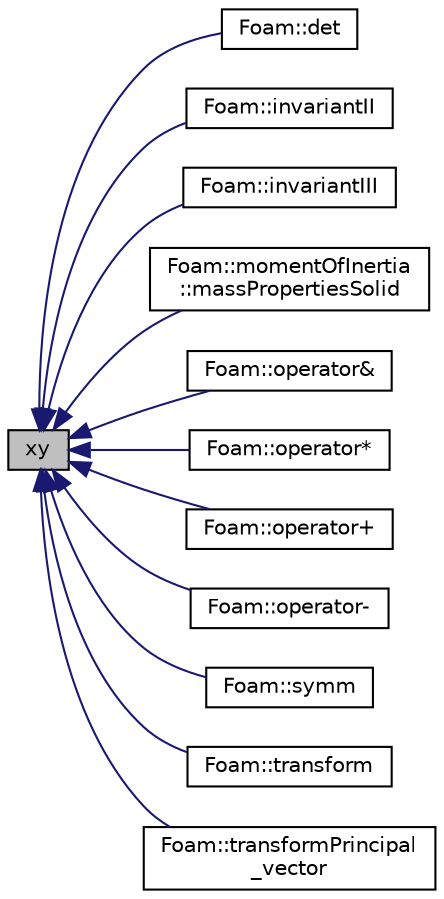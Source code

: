 digraph "xy"
{
  bgcolor="transparent";
  edge [fontname="Helvetica",fontsize="10",labelfontname="Helvetica",labelfontsize="10"];
  node [fontname="Helvetica",fontsize="10",shape=record];
  rankdir="LR";
  Node1 [label="xy",height=0.2,width=0.4,color="black", fillcolor="grey75", style="filled" fontcolor="black"];
  Node1 -> Node2 [dir="back",color="midnightblue",fontsize="10",style="solid",fontname="Helvetica"];
  Node2 [label="Foam::det",height=0.2,width=0.4,color="black",URL="$namespaceFoam.html#a1d843934098e732c7ab3f36774a0abc9",tooltip="Return the determinant of a tensor. "];
  Node1 -> Node3 [dir="back",color="midnightblue",fontsize="10",style="solid",fontname="Helvetica"];
  Node3 [label="Foam::invariantII",height=0.2,width=0.4,color="black",URL="$namespaceFoam.html#a98d83dc4e3c2ffaf3b1d62c5802a0c4d",tooltip="Return the 2nd invariant of a tensor. "];
  Node1 -> Node4 [dir="back",color="midnightblue",fontsize="10",style="solid",fontname="Helvetica"];
  Node4 [label="Foam::invariantIII",height=0.2,width=0.4,color="black",URL="$namespaceFoam.html#a88e17b214de42c2331ee14bd43642b10",tooltip="Return the 3rd invariant of a tensor. "];
  Node1 -> Node5 [dir="back",color="midnightblue",fontsize="10",style="solid",fontname="Helvetica"];
  Node5 [label="Foam::momentOfInertia\l::massPropertiesSolid",height=0.2,width=0.4,color="black",URL="$classFoam_1_1momentOfInertia.html#ac948fad3ba413d57d196458b12848db1"];
  Node1 -> Node6 [dir="back",color="midnightblue",fontsize="10",style="solid",fontname="Helvetica"];
  Node6 [label="Foam::operator&",height=0.2,width=0.4,color="black",URL="$namespaceFoam.html#a52c4fbc41e8b1403cb438a86b82793fa",tooltip="Inner-product between a diagonal tensor and a tensor. "];
  Node1 -> Node7 [dir="back",color="midnightblue",fontsize="10",style="solid",fontname="Helvetica"];
  Node7 [label="Foam::operator*",height=0.2,width=0.4,color="black",URL="$namespaceFoam.html#a69cd6008cd696f155a1bb0f0b6189d11"];
  Node1 -> Node8 [dir="back",color="midnightblue",fontsize="10",style="solid",fontname="Helvetica"];
  Node8 [label="Foam::operator+",height=0.2,width=0.4,color="black",URL="$namespaceFoam.html#afd3ddb9840be2a7ca902615359e3283e"];
  Node1 -> Node9 [dir="back",color="midnightblue",fontsize="10",style="solid",fontname="Helvetica"];
  Node9 [label="Foam::operator-",height=0.2,width=0.4,color="black",URL="$namespaceFoam.html#ac54c0ac008a405461ab5b2e20b6e0c2c"];
  Node1 -> Node10 [dir="back",color="midnightblue",fontsize="10",style="solid",fontname="Helvetica"];
  Node10 [label="Foam::symm",height=0.2,width=0.4,color="black",URL="$namespaceFoam.html#a247f64ca032aa6fa7a54701f5785db53",tooltip="Return the symmetric part of a tensor. "];
  Node1 -> Node11 [dir="back",color="midnightblue",fontsize="10",style="solid",fontname="Helvetica"];
  Node11 [label="Foam::transform",height=0.2,width=0.4,color="black",URL="$namespaceFoam.html#afbf94e3335d0ad3fbfbfbefd256f7668",tooltip="Use rotational tensor to transform a symmetrical tensor. "];
  Node1 -> Node12 [dir="back",color="midnightblue",fontsize="10",style="solid",fontname="Helvetica"];
  Node12 [label="Foam::transformPrincipal\l_vector",height=0.2,width=0.4,color="black",URL="$namespaceFoam.html#afe2f4a56b6f8783fa4e480bc3abafe3f",tooltip="Transform principal. "];
}
